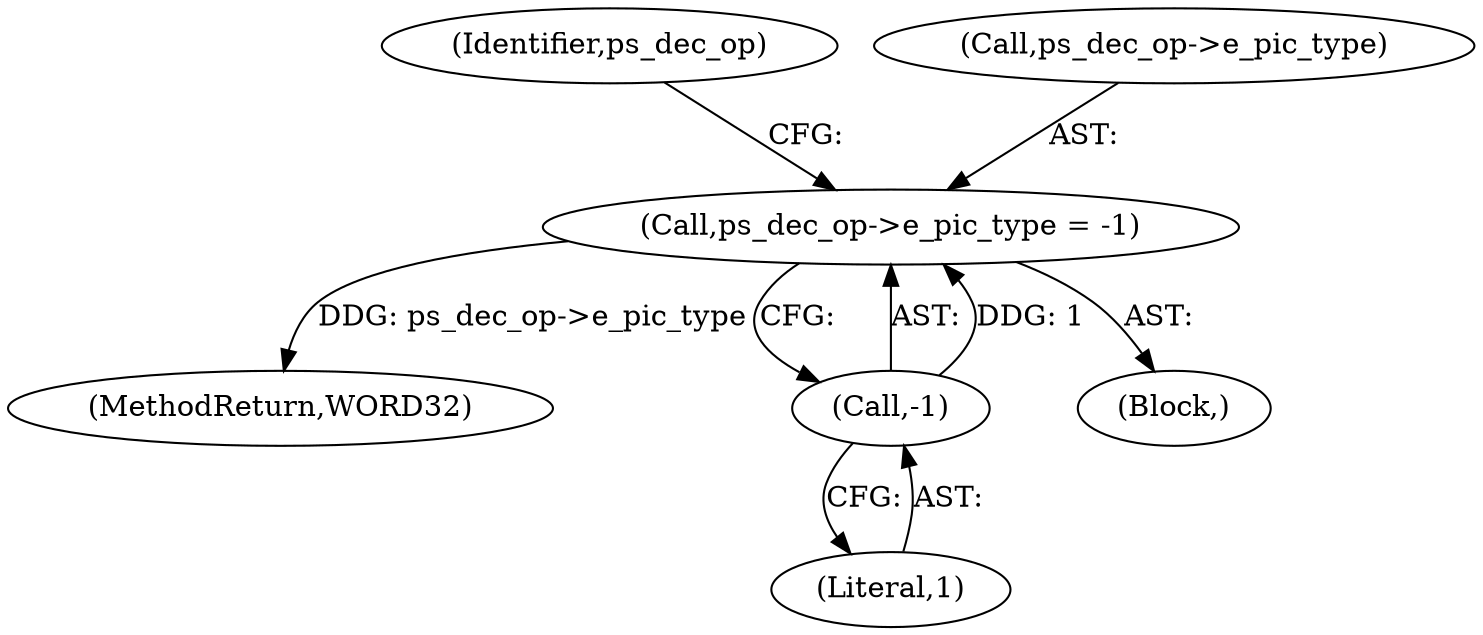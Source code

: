 digraph "0_Android_33ef7de9ddc8ea7eb9cbc440d1cf89957a0c267b@pointer" {
"1000482" [label="(Call,ps_dec_op->e_pic_type = -1)"];
"1000486" [label="(Call,-1)"];
"1002189" [label="(MethodReturn,WORD32)"];
"1000482" [label="(Call,ps_dec_op->e_pic_type = -1)"];
"1000487" [label="(Literal,1)"];
"1000490" [label="(Identifier,ps_dec_op)"];
"1000483" [label="(Call,ps_dec_op->e_pic_type)"];
"1000486" [label="(Call,-1)"];
"1000152" [label="(Block,)"];
"1000482" -> "1000152"  [label="AST: "];
"1000482" -> "1000486"  [label="CFG: "];
"1000483" -> "1000482"  [label="AST: "];
"1000486" -> "1000482"  [label="AST: "];
"1000490" -> "1000482"  [label="CFG: "];
"1000482" -> "1002189"  [label="DDG: ps_dec_op->e_pic_type"];
"1000486" -> "1000482"  [label="DDG: 1"];
"1000486" -> "1000487"  [label="CFG: "];
"1000487" -> "1000486"  [label="AST: "];
}
